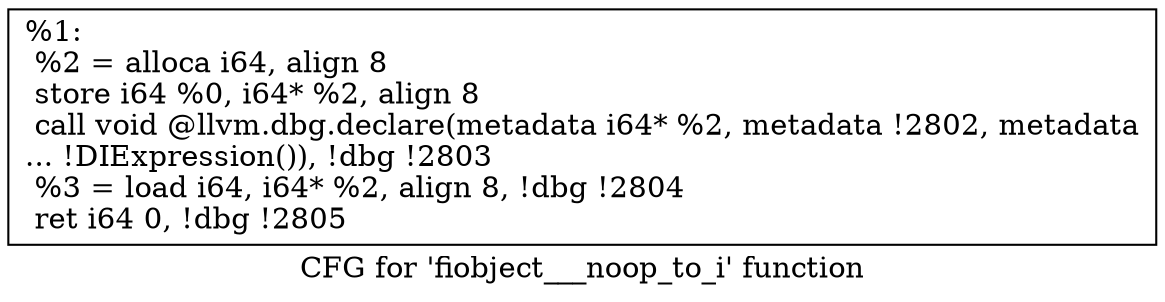 digraph "CFG for 'fiobject___noop_to_i' function" {
	label="CFG for 'fiobject___noop_to_i' function";

	Node0x556851e1e270 [shape=record,label="{%1:\l  %2 = alloca i64, align 8\l  store i64 %0, i64* %2, align 8\l  call void @llvm.dbg.declare(metadata i64* %2, metadata !2802, metadata\l... !DIExpression()), !dbg !2803\l  %3 = load i64, i64* %2, align 8, !dbg !2804\l  ret i64 0, !dbg !2805\l}"];
}
